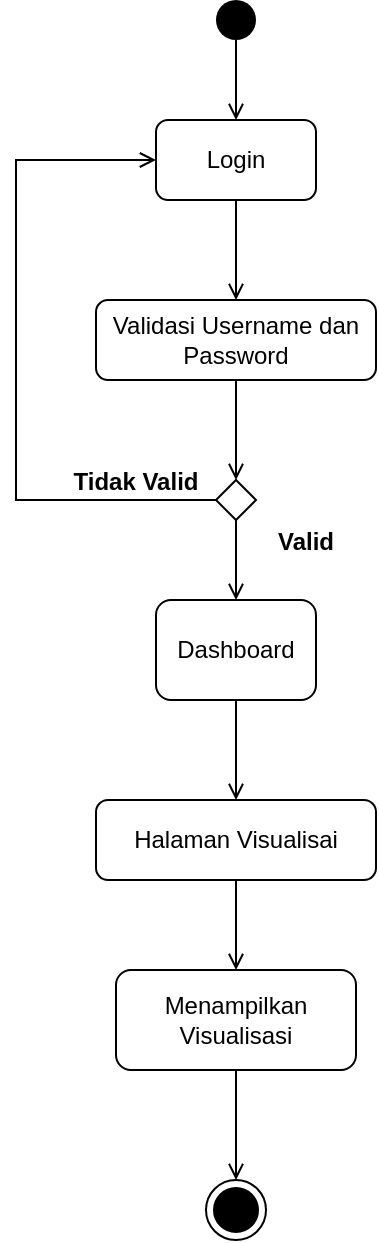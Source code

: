 <mxfile version="13.9.9" type="device"><diagram id="bP2qyz5X3jE00fhpFrMZ" name="Page-1"><mxGraphModel dx="380" dy="446" grid="1" gridSize="10" guides="1" tooltips="1" connect="1" arrows="1" fold="1" page="1" pageScale="1" pageWidth="850" pageHeight="1100" math="0" shadow="0"><root><mxCell id="0"/><mxCell id="1" parent="0"/><mxCell id="hS0pYdRsZKMNKV_98lz8-8" style="edgeStyle=orthogonalEdgeStyle;rounded=0;orthogonalLoop=1;jettySize=auto;html=1;exitX=0.5;exitY=1;exitDx=0;exitDy=0;endArrow=open;endFill=0;" edge="1" parent="1" source="hS0pYdRsZKMNKV_98lz8-1" target="hS0pYdRsZKMNKV_98lz8-2"><mxGeometry relative="1" as="geometry"/></mxCell><mxCell id="hS0pYdRsZKMNKV_98lz8-1" value="" style="ellipse;fillColor=#000000;strokeColor=none;" vertex="1" parent="1"><mxGeometry x="200" y="40" width="20" height="20" as="geometry"/></mxCell><mxCell id="hS0pYdRsZKMNKV_98lz8-9" style="edgeStyle=orthogonalEdgeStyle;rounded=0;orthogonalLoop=1;jettySize=auto;html=1;exitX=0.5;exitY=1;exitDx=0;exitDy=0;endArrow=open;endFill=0;" edge="1" parent="1" source="hS0pYdRsZKMNKV_98lz8-2" target="hS0pYdRsZKMNKV_98lz8-3"><mxGeometry relative="1" as="geometry"/></mxCell><mxCell id="hS0pYdRsZKMNKV_98lz8-2" value="Login" style="shape=ext;rounded=1;html=1;whiteSpace=wrap;" vertex="1" parent="1"><mxGeometry x="170" y="100" width="80" height="40" as="geometry"/></mxCell><mxCell id="hS0pYdRsZKMNKV_98lz8-12" style="edgeStyle=orthogonalEdgeStyle;rounded=0;orthogonalLoop=1;jettySize=auto;html=1;exitX=0.5;exitY=1;exitDx=0;exitDy=0;entryX=0.5;entryY=0;entryDx=0;entryDy=0;endArrow=open;endFill=0;" edge="1" parent="1" source="hS0pYdRsZKMNKV_98lz8-3" target="hS0pYdRsZKMNKV_98lz8-5"><mxGeometry relative="1" as="geometry"/></mxCell><mxCell id="hS0pYdRsZKMNKV_98lz8-3" value="Validasi Username dan Password" style="shape=ext;rounded=1;html=1;whiteSpace=wrap;" vertex="1" parent="1"><mxGeometry x="140" y="190" width="140" height="40" as="geometry"/></mxCell><mxCell id="hS0pYdRsZKMNKV_98lz8-27" style="edgeStyle=orthogonalEdgeStyle;rounded=0;orthogonalLoop=1;jettySize=auto;html=1;exitX=0.5;exitY=1;exitDx=0;exitDy=0;endArrow=open;endFill=0;" edge="1" parent="1" source="hS0pYdRsZKMNKV_98lz8-4" target="hS0pYdRsZKMNKV_98lz8-23"><mxGeometry relative="1" as="geometry"/></mxCell><mxCell id="hS0pYdRsZKMNKV_98lz8-4" value="Dashboard" style="shape=ext;rounded=1;html=1;whiteSpace=wrap;" vertex="1" parent="1"><mxGeometry x="170" y="340" width="80" height="50" as="geometry"/></mxCell><mxCell id="hS0pYdRsZKMNKV_98lz8-14" style="edgeStyle=orthogonalEdgeStyle;rounded=0;orthogonalLoop=1;jettySize=auto;html=1;exitX=0.5;exitY=1;exitDx=0;exitDy=0;endArrow=open;endFill=0;" edge="1" parent="1" source="hS0pYdRsZKMNKV_98lz8-5" target="hS0pYdRsZKMNKV_98lz8-4"><mxGeometry relative="1" as="geometry"/></mxCell><mxCell id="hS0pYdRsZKMNKV_98lz8-18" style="edgeStyle=orthogonalEdgeStyle;rounded=0;orthogonalLoop=1;jettySize=auto;html=1;exitX=0;exitY=0.5;exitDx=0;exitDy=0;entryX=0;entryY=0.5;entryDx=0;entryDy=0;endArrow=open;endFill=0;" edge="1" parent="1" source="hS0pYdRsZKMNKV_98lz8-5" target="hS0pYdRsZKMNKV_98lz8-2"><mxGeometry relative="1" as="geometry"><Array as="points"><mxPoint x="100" y="290"/><mxPoint x="100" y="120"/></Array></mxGeometry></mxCell><mxCell id="hS0pYdRsZKMNKV_98lz8-5" value="" style="rhombus;" vertex="1" parent="1"><mxGeometry x="200" y="280" width="20" height="20" as="geometry"/></mxCell><mxCell id="hS0pYdRsZKMNKV_98lz8-16" value="Valid" style="text;align=center;fontStyle=1;verticalAlign=middle;spacingLeft=3;spacingRight=3;strokeColor=none;rotatable=0;points=[[0,0.5],[1,0.5]];portConstraint=eastwest;" vertex="1" parent="1"><mxGeometry x="220" y="300" width="50" height="20" as="geometry"/></mxCell><mxCell id="hS0pYdRsZKMNKV_98lz8-17" value="Tidak Valid" style="text;align=center;fontStyle=1;verticalAlign=middle;spacingLeft=3;spacingRight=3;strokeColor=none;rotatable=0;points=[[0,0.5],[1,0.5]];portConstraint=eastwest;" vertex="1" parent="1"><mxGeometry x="125" y="270" width="70" height="20" as="geometry"/></mxCell><mxCell id="hS0pYdRsZKMNKV_98lz8-29" value="" style="edgeStyle=orthogonalEdgeStyle;rounded=0;orthogonalLoop=1;jettySize=auto;html=1;endArrow=open;endFill=0;" edge="1" parent="1" source="hS0pYdRsZKMNKV_98lz8-23" target="hS0pYdRsZKMNKV_98lz8-24"><mxGeometry relative="1" as="geometry"/></mxCell><mxCell id="hS0pYdRsZKMNKV_98lz8-23" value="Halaman Visualisai" style="shape=ext;rounded=1;html=1;whiteSpace=wrap;" vertex="1" parent="1"><mxGeometry x="140" y="440" width="140" height="40" as="geometry"/></mxCell><mxCell id="hS0pYdRsZKMNKV_98lz8-44" style="edgeStyle=none;rounded=0;orthogonalLoop=1;jettySize=auto;html=1;exitX=0.5;exitY=1;exitDx=0;exitDy=0;endArrow=open;endFill=0;" edge="1" parent="1" source="hS0pYdRsZKMNKV_98lz8-24" target="hS0pYdRsZKMNKV_98lz8-43"><mxGeometry relative="1" as="geometry"/></mxCell><mxCell id="hS0pYdRsZKMNKV_98lz8-24" value="Menampilkan Visualisasi" style="shape=ext;rounded=1;html=1;whiteSpace=wrap;" vertex="1" parent="1"><mxGeometry x="150" y="525" width="120" height="50" as="geometry"/></mxCell><mxCell id="hS0pYdRsZKMNKV_98lz8-43" value="" style="ellipse;html=1;shape=endState;fillColor=#000000;strokeColor=#000000;" vertex="1" parent="1"><mxGeometry x="195" y="630" width="30" height="30" as="geometry"/></mxCell></root></mxGraphModel></diagram></mxfile>